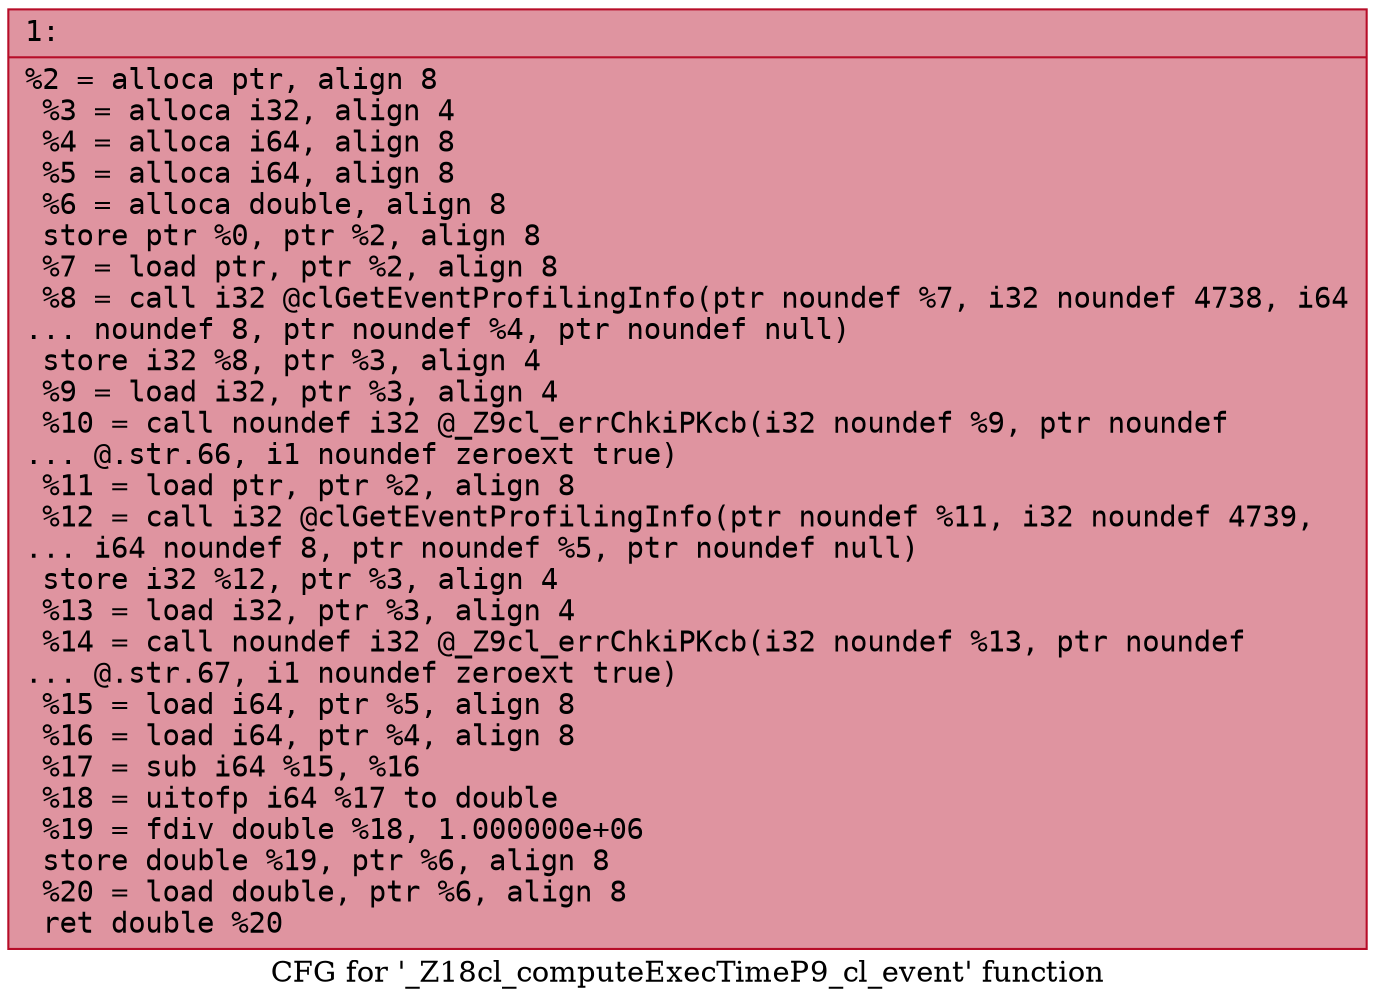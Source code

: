 digraph "CFG for '_Z18cl_computeExecTimeP9_cl_event' function" {
	label="CFG for '_Z18cl_computeExecTimeP9_cl_event' function";

	Node0x600003304640 [shape=record,color="#b70d28ff", style=filled, fillcolor="#b70d2870" fontname="Courier",label="{1:\l|  %2 = alloca ptr, align 8\l  %3 = alloca i32, align 4\l  %4 = alloca i64, align 8\l  %5 = alloca i64, align 8\l  %6 = alloca double, align 8\l  store ptr %0, ptr %2, align 8\l  %7 = load ptr, ptr %2, align 8\l  %8 = call i32 @clGetEventProfilingInfo(ptr noundef %7, i32 noundef 4738, i64\l... noundef 8, ptr noundef %4, ptr noundef null)\l  store i32 %8, ptr %3, align 4\l  %9 = load i32, ptr %3, align 4\l  %10 = call noundef i32 @_Z9cl_errChkiPKcb(i32 noundef %9, ptr noundef\l... @.str.66, i1 noundef zeroext true)\l  %11 = load ptr, ptr %2, align 8\l  %12 = call i32 @clGetEventProfilingInfo(ptr noundef %11, i32 noundef 4739,\l... i64 noundef 8, ptr noundef %5, ptr noundef null)\l  store i32 %12, ptr %3, align 4\l  %13 = load i32, ptr %3, align 4\l  %14 = call noundef i32 @_Z9cl_errChkiPKcb(i32 noundef %13, ptr noundef\l... @.str.67, i1 noundef zeroext true)\l  %15 = load i64, ptr %5, align 8\l  %16 = load i64, ptr %4, align 8\l  %17 = sub i64 %15, %16\l  %18 = uitofp i64 %17 to double\l  %19 = fdiv double %18, 1.000000e+06\l  store double %19, ptr %6, align 8\l  %20 = load double, ptr %6, align 8\l  ret double %20\l}"];
}
